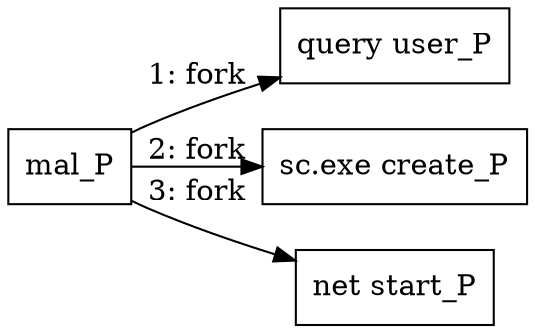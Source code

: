 digraph "T1563.002" {
rankdir="LR"
size="9"
fixedsize="false"
splines="true"
nodesep=0.3
ranksep=0
fontsize=10
overlap="scalexy"
engine= "neato"
	"mal_P" [node_type=Process shape=box]
	"query user_P" [node_type=Process shape=box]
	"sc.exe create_P" [node_type=Process shape=box]
	"net start_P" [node_type=Process shape=box]
	"mal_P" -> "query user_P" [label="1: fork"]
	"mal_P" -> "sc.exe create_P" [label="2: fork"]
	"mal_P" -> "net start_P" [label="3: fork"]
}
